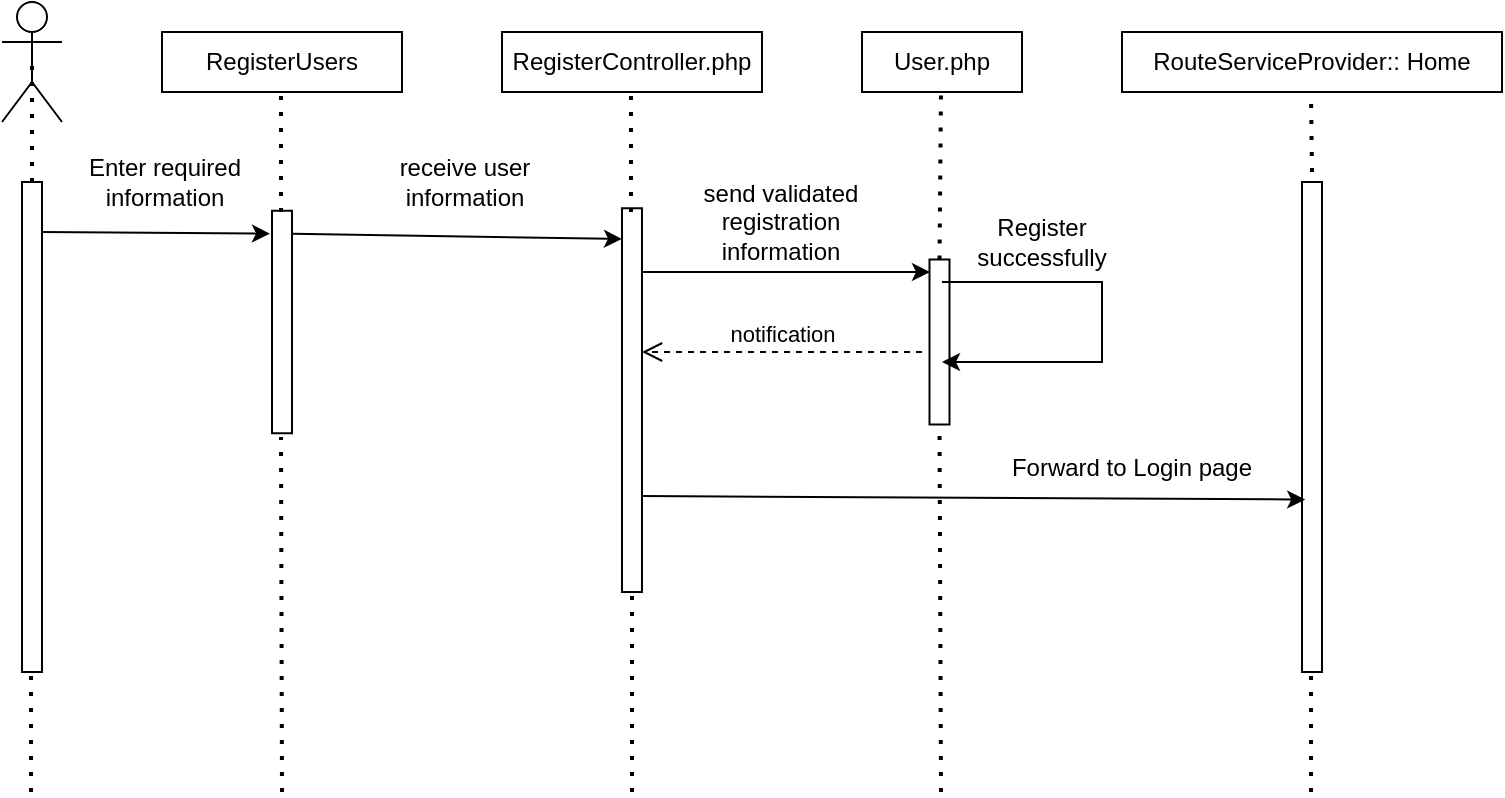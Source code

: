 <mxfile version="20.6.2" type="device"><diagram id="D8YV1qIjlBOkoeeCHbQ5" name="Page-1"><mxGraphModel dx="1264" dy="604" grid="1" gridSize="10" guides="1" tooltips="1" connect="1" arrows="1" fold="1" page="1" pageScale="1" pageWidth="850" pageHeight="1100" math="0" shadow="0"><root><mxCell id="0"/><mxCell id="1" parent="0"/><mxCell id="kuXS_UEMgcNTelk2MlSt-57" value="" style="shape=umlActor;verticalLabelPosition=bottom;verticalAlign=top;html=1;outlineConnect=0;fillColor=#FFFFFF;" vertex="1" parent="1"><mxGeometry x="190" y="265" width="30" height="60" as="geometry"/></mxCell><mxCell id="kuXS_UEMgcNTelk2MlSt-58" value="RegisterUsers" style="rounded=0;whiteSpace=wrap;html=1;fillColor=#FFFFFF;" vertex="1" parent="1"><mxGeometry x="270" y="280" width="120" height="30" as="geometry"/></mxCell><mxCell id="kuXS_UEMgcNTelk2MlSt-59" value="RegisterController.php" style="rounded=0;whiteSpace=wrap;html=1;fillColor=#FFFFFF;" vertex="1" parent="1"><mxGeometry x="440" y="280" width="130" height="30" as="geometry"/></mxCell><mxCell id="kuXS_UEMgcNTelk2MlSt-60" value="User.php" style="rounded=0;whiteSpace=wrap;html=1;fillColor=#FFFFFF;" vertex="1" parent="1"><mxGeometry x="620" y="280" width="80" height="30" as="geometry"/></mxCell><mxCell id="kuXS_UEMgcNTelk2MlSt-61" value="RouteServiceProvider:: Home" style="rounded=0;whiteSpace=wrap;html=1;fillColor=#FFFFFF;" vertex="1" parent="1"><mxGeometry x="750" y="280" width="190" height="30" as="geometry"/></mxCell><mxCell id="kuXS_UEMgcNTelk2MlSt-62" value="" style="rounded=0;whiteSpace=wrap;html=1;fillColor=#FFFFFF;rotation=90;" vertex="1" parent="1"><mxGeometry x="82.5" y="472.5" width="245" height="10" as="geometry"/></mxCell><mxCell id="kuXS_UEMgcNTelk2MlSt-63" value="" style="rounded=0;whiteSpace=wrap;html=1;fillColor=#FFFFFF;rotation=90;" vertex="1" parent="1"><mxGeometry x="274.37" y="420" width="111.25" height="10" as="geometry"/></mxCell><mxCell id="kuXS_UEMgcNTelk2MlSt-64" value="" style="rounded=0;whiteSpace=wrap;html=1;fillColor=#FFFFFF;rotation=90;" vertex="1" parent="1"><mxGeometry x="409.05" y="459.07" width="191.88" height="10" as="geometry"/></mxCell><mxCell id="kuXS_UEMgcNTelk2MlSt-65" value="" style="rounded=0;whiteSpace=wrap;html=1;fillColor=#FFFFFF;rotation=90;" vertex="1" parent="1"><mxGeometry x="617.5" y="430" width="82.5" height="10" as="geometry"/></mxCell><mxCell id="kuXS_UEMgcNTelk2MlSt-66" value="" style="rounded=0;whiteSpace=wrap;html=1;fillColor=#FFFFFF;rotation=90;" vertex="1" parent="1"><mxGeometry x="722.5" y="472.5" width="245" height="10" as="geometry"/></mxCell><mxCell id="kuXS_UEMgcNTelk2MlSt-67" value="" style="endArrow=classic;html=1;rounded=0;exitX=0.102;exitY=0;exitDx=0;exitDy=0;exitPerimeter=0;entryX=0.103;entryY=1.1;entryDx=0;entryDy=0;entryPerimeter=0;" edge="1" parent="1" source="kuXS_UEMgcNTelk2MlSt-62" target="kuXS_UEMgcNTelk2MlSt-63"><mxGeometry width="50" height="50" relative="1" as="geometry"><mxPoint x="570" y="490" as="sourcePoint"/><mxPoint x="620" y="440" as="targetPoint"/></mxGeometry></mxCell><mxCell id="kuXS_UEMgcNTelk2MlSt-68" value="Enter required information" style="text;html=1;strokeColor=none;fillColor=none;align=center;verticalAlign=middle;whiteSpace=wrap;rounded=0;" vertex="1" parent="1"><mxGeometry x="230" y="340" width="82.5" height="30" as="geometry"/></mxCell><mxCell id="kuXS_UEMgcNTelk2MlSt-70" value="receive user information" style="text;html=1;strokeColor=none;fillColor=none;align=center;verticalAlign=middle;whiteSpace=wrap;rounded=0;" vertex="1" parent="1"><mxGeometry x="380" y="340" width="82.5" height="30" as="geometry"/></mxCell><mxCell id="kuXS_UEMgcNTelk2MlSt-71" value="" style="endArrow=classic;html=1;rounded=0;exitX=0.103;exitY=-0.02;exitDx=0;exitDy=0;exitPerimeter=0;entryX=0.08;entryY=0.999;entryDx=0;entryDy=0;entryPerimeter=0;" edge="1" parent="1" source="kuXS_UEMgcNTelk2MlSt-63" target="kuXS_UEMgcNTelk2MlSt-64"><mxGeometry width="50" height="50" relative="1" as="geometry"><mxPoint x="570" y="480" as="sourcePoint"/><mxPoint x="620" y="430" as="targetPoint"/></mxGeometry></mxCell><mxCell id="kuXS_UEMgcNTelk2MlSt-73" value="" style="endArrow=classic;html=1;rounded=0;entryX=0.103;entryY=1.08;entryDx=0;entryDy=0;entryPerimeter=0;" edge="1" parent="1"><mxGeometry width="50" height="50" relative="1" as="geometry"><mxPoint x="510" y="400" as="sourcePoint"/><mxPoint x="654" y="400.005" as="targetPoint"/></mxGeometry></mxCell><mxCell id="kuXS_UEMgcNTelk2MlSt-74" value="send validated registration information" style="text;html=1;strokeColor=none;fillColor=none;align=center;verticalAlign=middle;whiteSpace=wrap;rounded=0;" vertex="1" parent="1"><mxGeometry x="537.5" y="360" width="82.5" height="30" as="geometry"/></mxCell><mxCell id="kuXS_UEMgcNTelk2MlSt-75" value="" style="endArrow=none;dashed=1;html=1;dashPattern=1 3;strokeWidth=2;rounded=0;entryX=0.5;entryY=0.5;entryDx=0;entryDy=0;entryPerimeter=0;exitX=0;exitY=0.5;exitDx=0;exitDy=0;" edge="1" parent="1" source="kuXS_UEMgcNTelk2MlSt-62" target="kuXS_UEMgcNTelk2MlSt-57"><mxGeometry width="50" height="50" relative="1" as="geometry"><mxPoint x="140" y="390" as="sourcePoint"/><mxPoint x="190" y="340" as="targetPoint"/></mxGeometry></mxCell><mxCell id="kuXS_UEMgcNTelk2MlSt-76" value="" style="endArrow=none;dashed=1;html=1;dashPattern=1 3;strokeWidth=2;rounded=0;entryX=0.5;entryY=0.5;entryDx=0;entryDy=0;entryPerimeter=0;exitX=0;exitY=0.5;exitDx=0;exitDy=0;" edge="1" parent="1"><mxGeometry width="50" height="50" relative="1" as="geometry"><mxPoint x="204.5" y="660" as="sourcePoint"/><mxPoint x="204.5" y="600" as="targetPoint"/></mxGeometry></mxCell><mxCell id="kuXS_UEMgcNTelk2MlSt-78" value="" style="endArrow=none;dashed=1;html=1;dashPattern=1 3;strokeWidth=2;rounded=0;entryX=0.5;entryY=0.5;entryDx=0;entryDy=0;entryPerimeter=0;exitX=0;exitY=0.5;exitDx=0;exitDy=0;" edge="1" parent="1"><mxGeometry width="50" height="50" relative="1" as="geometry"><mxPoint x="329.5" y="370" as="sourcePoint"/><mxPoint x="329.5" y="310" as="targetPoint"/></mxGeometry></mxCell><mxCell id="kuXS_UEMgcNTelk2MlSt-79" value="" style="endArrow=none;dashed=1;html=1;dashPattern=1 3;strokeWidth=2;rounded=0;entryX=0.5;entryY=0.5;entryDx=0;entryDy=0;entryPerimeter=0;" edge="1" parent="1"><mxGeometry width="50" height="50" relative="1" as="geometry"><mxPoint x="330" y="660" as="sourcePoint"/><mxPoint x="329.5" y="482.5" as="targetPoint"/></mxGeometry></mxCell><mxCell id="kuXS_UEMgcNTelk2MlSt-80" value="" style="endArrow=none;dashed=1;html=1;dashPattern=1 3;strokeWidth=2;rounded=0;entryX=0.5;entryY=0.5;entryDx=0;entryDy=0;entryPerimeter=0;exitX=0;exitY=0.5;exitDx=0;exitDy=0;" edge="1" parent="1"><mxGeometry width="50" height="50" relative="1" as="geometry"><mxPoint x="504.49" y="370" as="sourcePoint"/><mxPoint x="504.49" y="310" as="targetPoint"/></mxGeometry></mxCell><mxCell id="kuXS_UEMgcNTelk2MlSt-81" value="" style="endArrow=none;dashed=1;html=1;dashPattern=1 3;strokeWidth=2;rounded=0;" edge="1" parent="1"><mxGeometry width="50" height="50" relative="1" as="geometry"><mxPoint x="505" y="660" as="sourcePoint"/><mxPoint x="505" y="560" as="targetPoint"/></mxGeometry></mxCell><mxCell id="kuXS_UEMgcNTelk2MlSt-82" value="" style="endArrow=none;dashed=1;html=1;dashPattern=1 3;strokeWidth=2;rounded=0;entryX=0.5;entryY=0.5;entryDx=0;entryDy=0;entryPerimeter=0;exitX=0;exitY=0.5;exitDx=0;exitDy=0;" edge="1" parent="1" source="kuXS_UEMgcNTelk2MlSt-65"><mxGeometry width="50" height="50" relative="1" as="geometry"><mxPoint x="660" y="350" as="sourcePoint"/><mxPoint x="659.5" y="310" as="targetPoint"/></mxGeometry></mxCell><mxCell id="kuXS_UEMgcNTelk2MlSt-83" value="" style="endArrow=none;dashed=1;html=1;dashPattern=1 3;strokeWidth=2;rounded=0;entryX=1;entryY=0.5;entryDx=0;entryDy=0;exitX=0;exitY=0.5;exitDx=0;exitDy=0;" edge="1" parent="1" target="kuXS_UEMgcNTelk2MlSt-65"><mxGeometry width="50" height="50" relative="1" as="geometry"><mxPoint x="659.5" y="660" as="sourcePoint"/><mxPoint x="659.5" y="600" as="targetPoint"/></mxGeometry></mxCell><mxCell id="kuXS_UEMgcNTelk2MlSt-84" value="" style="endArrow=none;dashed=1;html=1;dashPattern=1 3;strokeWidth=2;rounded=0;entryX=0.5;entryY=0.5;entryDx=0;entryDy=0;entryPerimeter=0;" edge="1" parent="1"><mxGeometry width="50" height="50" relative="1" as="geometry"><mxPoint x="845" y="350" as="sourcePoint"/><mxPoint x="844.5" y="310" as="targetPoint"/></mxGeometry></mxCell><mxCell id="kuXS_UEMgcNTelk2MlSt-85" value="" style="endArrow=none;dashed=1;html=1;dashPattern=1 3;strokeWidth=2;rounded=0;entryX=0.5;entryY=0.5;entryDx=0;entryDy=0;entryPerimeter=0;exitX=0;exitY=0.5;exitDx=0;exitDy=0;" edge="1" parent="1"><mxGeometry width="50" height="50" relative="1" as="geometry"><mxPoint x="844.5" y="660" as="sourcePoint"/><mxPoint x="844.5" y="600" as="targetPoint"/></mxGeometry></mxCell><mxCell id="kuXS_UEMgcNTelk2MlSt-86" value="notification" style="html=1;verticalAlign=bottom;endArrow=open;dashed=1;endSize=8;rounded=0;" edge="1" parent="1"><mxGeometry relative="1" as="geometry"><mxPoint x="650" y="440" as="sourcePoint"/><mxPoint x="510" y="440" as="targetPoint"/></mxGeometry></mxCell><mxCell id="kuXS_UEMgcNTelk2MlSt-87" value="" style="endArrow=classic;html=1;rounded=0;" edge="1" parent="1"><mxGeometry width="50" height="50" relative="1" as="geometry"><mxPoint x="660" y="405" as="sourcePoint"/><mxPoint x="660" y="445" as="targetPoint"/><Array as="points"><mxPoint x="740" y="405"/><mxPoint x="740" y="445"/></Array></mxGeometry></mxCell><mxCell id="kuXS_UEMgcNTelk2MlSt-88" value="Register successfully" style="text;html=1;strokeColor=none;fillColor=none;align=center;verticalAlign=middle;whiteSpace=wrap;rounded=0;" vertex="1" parent="1"><mxGeometry x="670" y="370" width="80" height="30" as="geometry"/></mxCell><mxCell id="kuXS_UEMgcNTelk2MlSt-89" value="" style="endArrow=classic;html=1;rounded=0;exitX=0.75;exitY=0;exitDx=0;exitDy=0;entryX=0.648;entryY=0.84;entryDx=0;entryDy=0;entryPerimeter=0;" edge="1" parent="1" source="kuXS_UEMgcNTelk2MlSt-64" target="kuXS_UEMgcNTelk2MlSt-66"><mxGeometry width="50" height="50" relative="1" as="geometry"><mxPoint x="570" y="460" as="sourcePoint"/><mxPoint x="620" y="410" as="targetPoint"/></mxGeometry></mxCell><mxCell id="kuXS_UEMgcNTelk2MlSt-90" value="Forward to Login page" style="text;html=1;strokeColor=none;fillColor=none;align=center;verticalAlign=middle;whiteSpace=wrap;rounded=0;" vertex="1" parent="1"><mxGeometry x="690" y="482.5" width="130" height="30" as="geometry"/></mxCell></root></mxGraphModel></diagram></mxfile>